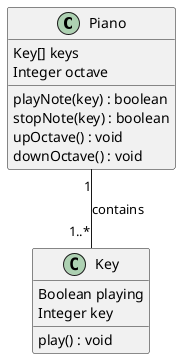 @startuml
Piano "1" -- "1..*" Key : "contains"
Piano : Key[] keys
Piano : Integer octave
Piano : playNote(key) : boolean
Piano : stopNote(key) : boolean
Piano : upOctave() : void
Piano : downOctave() : void
Key : Boolean playing
Key : Integer key
Key : play() : void
@enduml
